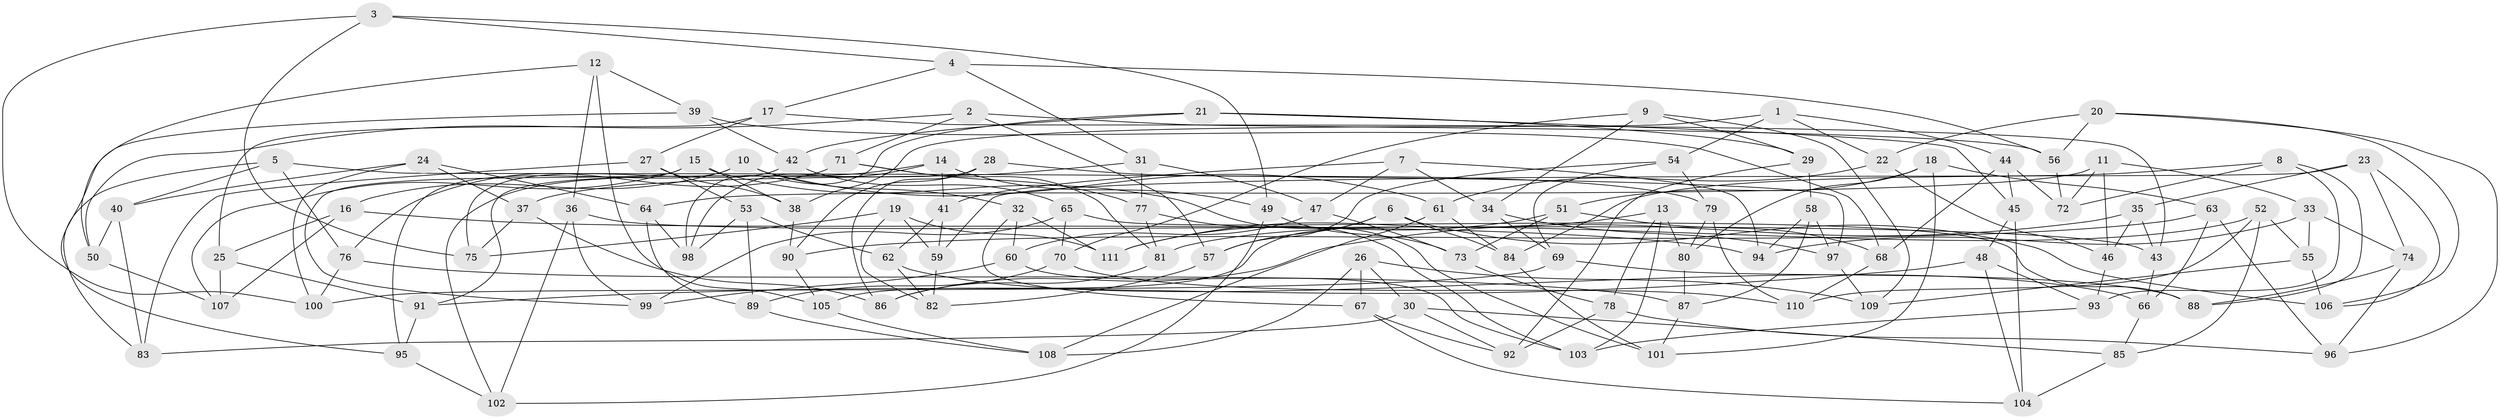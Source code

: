 // coarse degree distribution, {6: 0.5074626865671642, 5: 0.14925373134328357, 4: 0.34328358208955223}
// Generated by graph-tools (version 1.1) at 2025/52/02/27/25 19:52:32]
// undirected, 111 vertices, 222 edges
graph export_dot {
graph [start="1"]
  node [color=gray90,style=filled];
  1;
  2;
  3;
  4;
  5;
  6;
  7;
  8;
  9;
  10;
  11;
  12;
  13;
  14;
  15;
  16;
  17;
  18;
  19;
  20;
  21;
  22;
  23;
  24;
  25;
  26;
  27;
  28;
  29;
  30;
  31;
  32;
  33;
  34;
  35;
  36;
  37;
  38;
  39;
  40;
  41;
  42;
  43;
  44;
  45;
  46;
  47;
  48;
  49;
  50;
  51;
  52;
  53;
  54;
  55;
  56;
  57;
  58;
  59;
  60;
  61;
  62;
  63;
  64;
  65;
  66;
  67;
  68;
  69;
  70;
  71;
  72;
  73;
  74;
  75;
  76;
  77;
  78;
  79;
  80;
  81;
  82;
  83;
  84;
  85;
  86;
  87;
  88;
  89;
  90;
  91;
  92;
  93;
  94;
  95;
  96;
  97;
  98;
  99;
  100;
  101;
  102;
  103;
  104;
  105;
  106;
  107;
  108;
  109;
  110;
  111;
  1 -- 22;
  1 -- 44;
  1 -- 54;
  1 -- 38;
  2 -- 56;
  2 -- 50;
  2 -- 71;
  2 -- 57;
  3 -- 100;
  3 -- 49;
  3 -- 4;
  3 -- 75;
  4 -- 56;
  4 -- 31;
  4 -- 17;
  5 -- 76;
  5 -- 83;
  5 -- 97;
  5 -- 40;
  6 -- 106;
  6 -- 84;
  6 -- 57;
  6 -- 105;
  7 -- 34;
  7 -- 47;
  7 -- 94;
  7 -- 41;
  8 -- 93;
  8 -- 84;
  8 -- 88;
  8 -- 72;
  9 -- 29;
  9 -- 34;
  9 -- 109;
  9 -- 70;
  10 -- 32;
  10 -- 61;
  10 -- 95;
  10 -- 16;
  11 -- 33;
  11 -- 72;
  11 -- 46;
  11 -- 64;
  12 -- 105;
  12 -- 50;
  12 -- 39;
  12 -- 36;
  13 -- 80;
  13 -- 103;
  13 -- 78;
  13 -- 111;
  14 -- 41;
  14 -- 98;
  14 -- 102;
  14 -- 49;
  15 -- 99;
  15 -- 107;
  15 -- 38;
  15 -- 101;
  16 -- 107;
  16 -- 25;
  16 -- 94;
  17 -- 27;
  17 -- 43;
  17 -- 25;
  18 -- 101;
  18 -- 51;
  18 -- 80;
  18 -- 63;
  19 -- 59;
  19 -- 111;
  19 -- 75;
  19 -- 82;
  20 -- 106;
  20 -- 56;
  20 -- 22;
  20 -- 96;
  21 -- 98;
  21 -- 45;
  21 -- 42;
  21 -- 29;
  22 -- 46;
  22 -- 61;
  23 -- 35;
  23 -- 59;
  23 -- 74;
  23 -- 106;
  24 -- 37;
  24 -- 64;
  24 -- 100;
  24 -- 40;
  25 -- 91;
  25 -- 107;
  26 -- 108;
  26 -- 109;
  26 -- 67;
  26 -- 30;
  27 -- 83;
  27 -- 38;
  27 -- 53;
  28 -- 79;
  28 -- 90;
  28 -- 86;
  28 -- 91;
  29 -- 92;
  29 -- 58;
  30 -- 92;
  30 -- 85;
  30 -- 83;
  31 -- 37;
  31 -- 47;
  31 -- 77;
  32 -- 60;
  32 -- 111;
  32 -- 67;
  33 -- 94;
  33 -- 55;
  33 -- 74;
  34 -- 97;
  34 -- 69;
  35 -- 43;
  35 -- 46;
  35 -- 86;
  36 -- 102;
  36 -- 43;
  36 -- 99;
  37 -- 86;
  37 -- 75;
  38 -- 90;
  39 -- 42;
  39 -- 68;
  39 -- 95;
  40 -- 83;
  40 -- 50;
  41 -- 62;
  41 -- 59;
  42 -- 75;
  42 -- 65;
  43 -- 66;
  44 -- 45;
  44 -- 72;
  44 -- 68;
  45 -- 104;
  45 -- 48;
  46 -- 93;
  47 -- 60;
  47 -- 73;
  48 -- 91;
  48 -- 93;
  48 -- 104;
  49 -- 73;
  49 -- 102;
  50 -- 107;
  51 -- 68;
  51 -- 73;
  51 -- 111;
  52 -- 55;
  52 -- 81;
  52 -- 110;
  52 -- 85;
  53 -- 98;
  53 -- 89;
  53 -- 62;
  54 -- 69;
  54 -- 57;
  54 -- 79;
  55 -- 106;
  55 -- 109;
  56 -- 72;
  57 -- 82;
  58 -- 87;
  58 -- 97;
  58 -- 94;
  59 -- 82;
  60 -- 103;
  60 -- 99;
  61 -- 84;
  61 -- 108;
  62 -- 82;
  62 -- 66;
  63 -- 66;
  63 -- 96;
  63 -- 90;
  64 -- 89;
  64 -- 98;
  65 -- 88;
  65 -- 70;
  65 -- 99;
  66 -- 85;
  67 -- 104;
  67 -- 92;
  68 -- 110;
  69 -- 100;
  69 -- 88;
  70 -- 89;
  70 -- 110;
  71 -- 81;
  71 -- 76;
  71 -- 77;
  73 -- 78;
  74 -- 96;
  74 -- 88;
  76 -- 87;
  76 -- 100;
  77 -- 103;
  77 -- 81;
  78 -- 92;
  78 -- 96;
  79 -- 80;
  79 -- 110;
  80 -- 87;
  81 -- 86;
  84 -- 101;
  85 -- 104;
  87 -- 101;
  89 -- 108;
  90 -- 105;
  91 -- 95;
  93 -- 103;
  95 -- 102;
  97 -- 109;
  105 -- 108;
}
